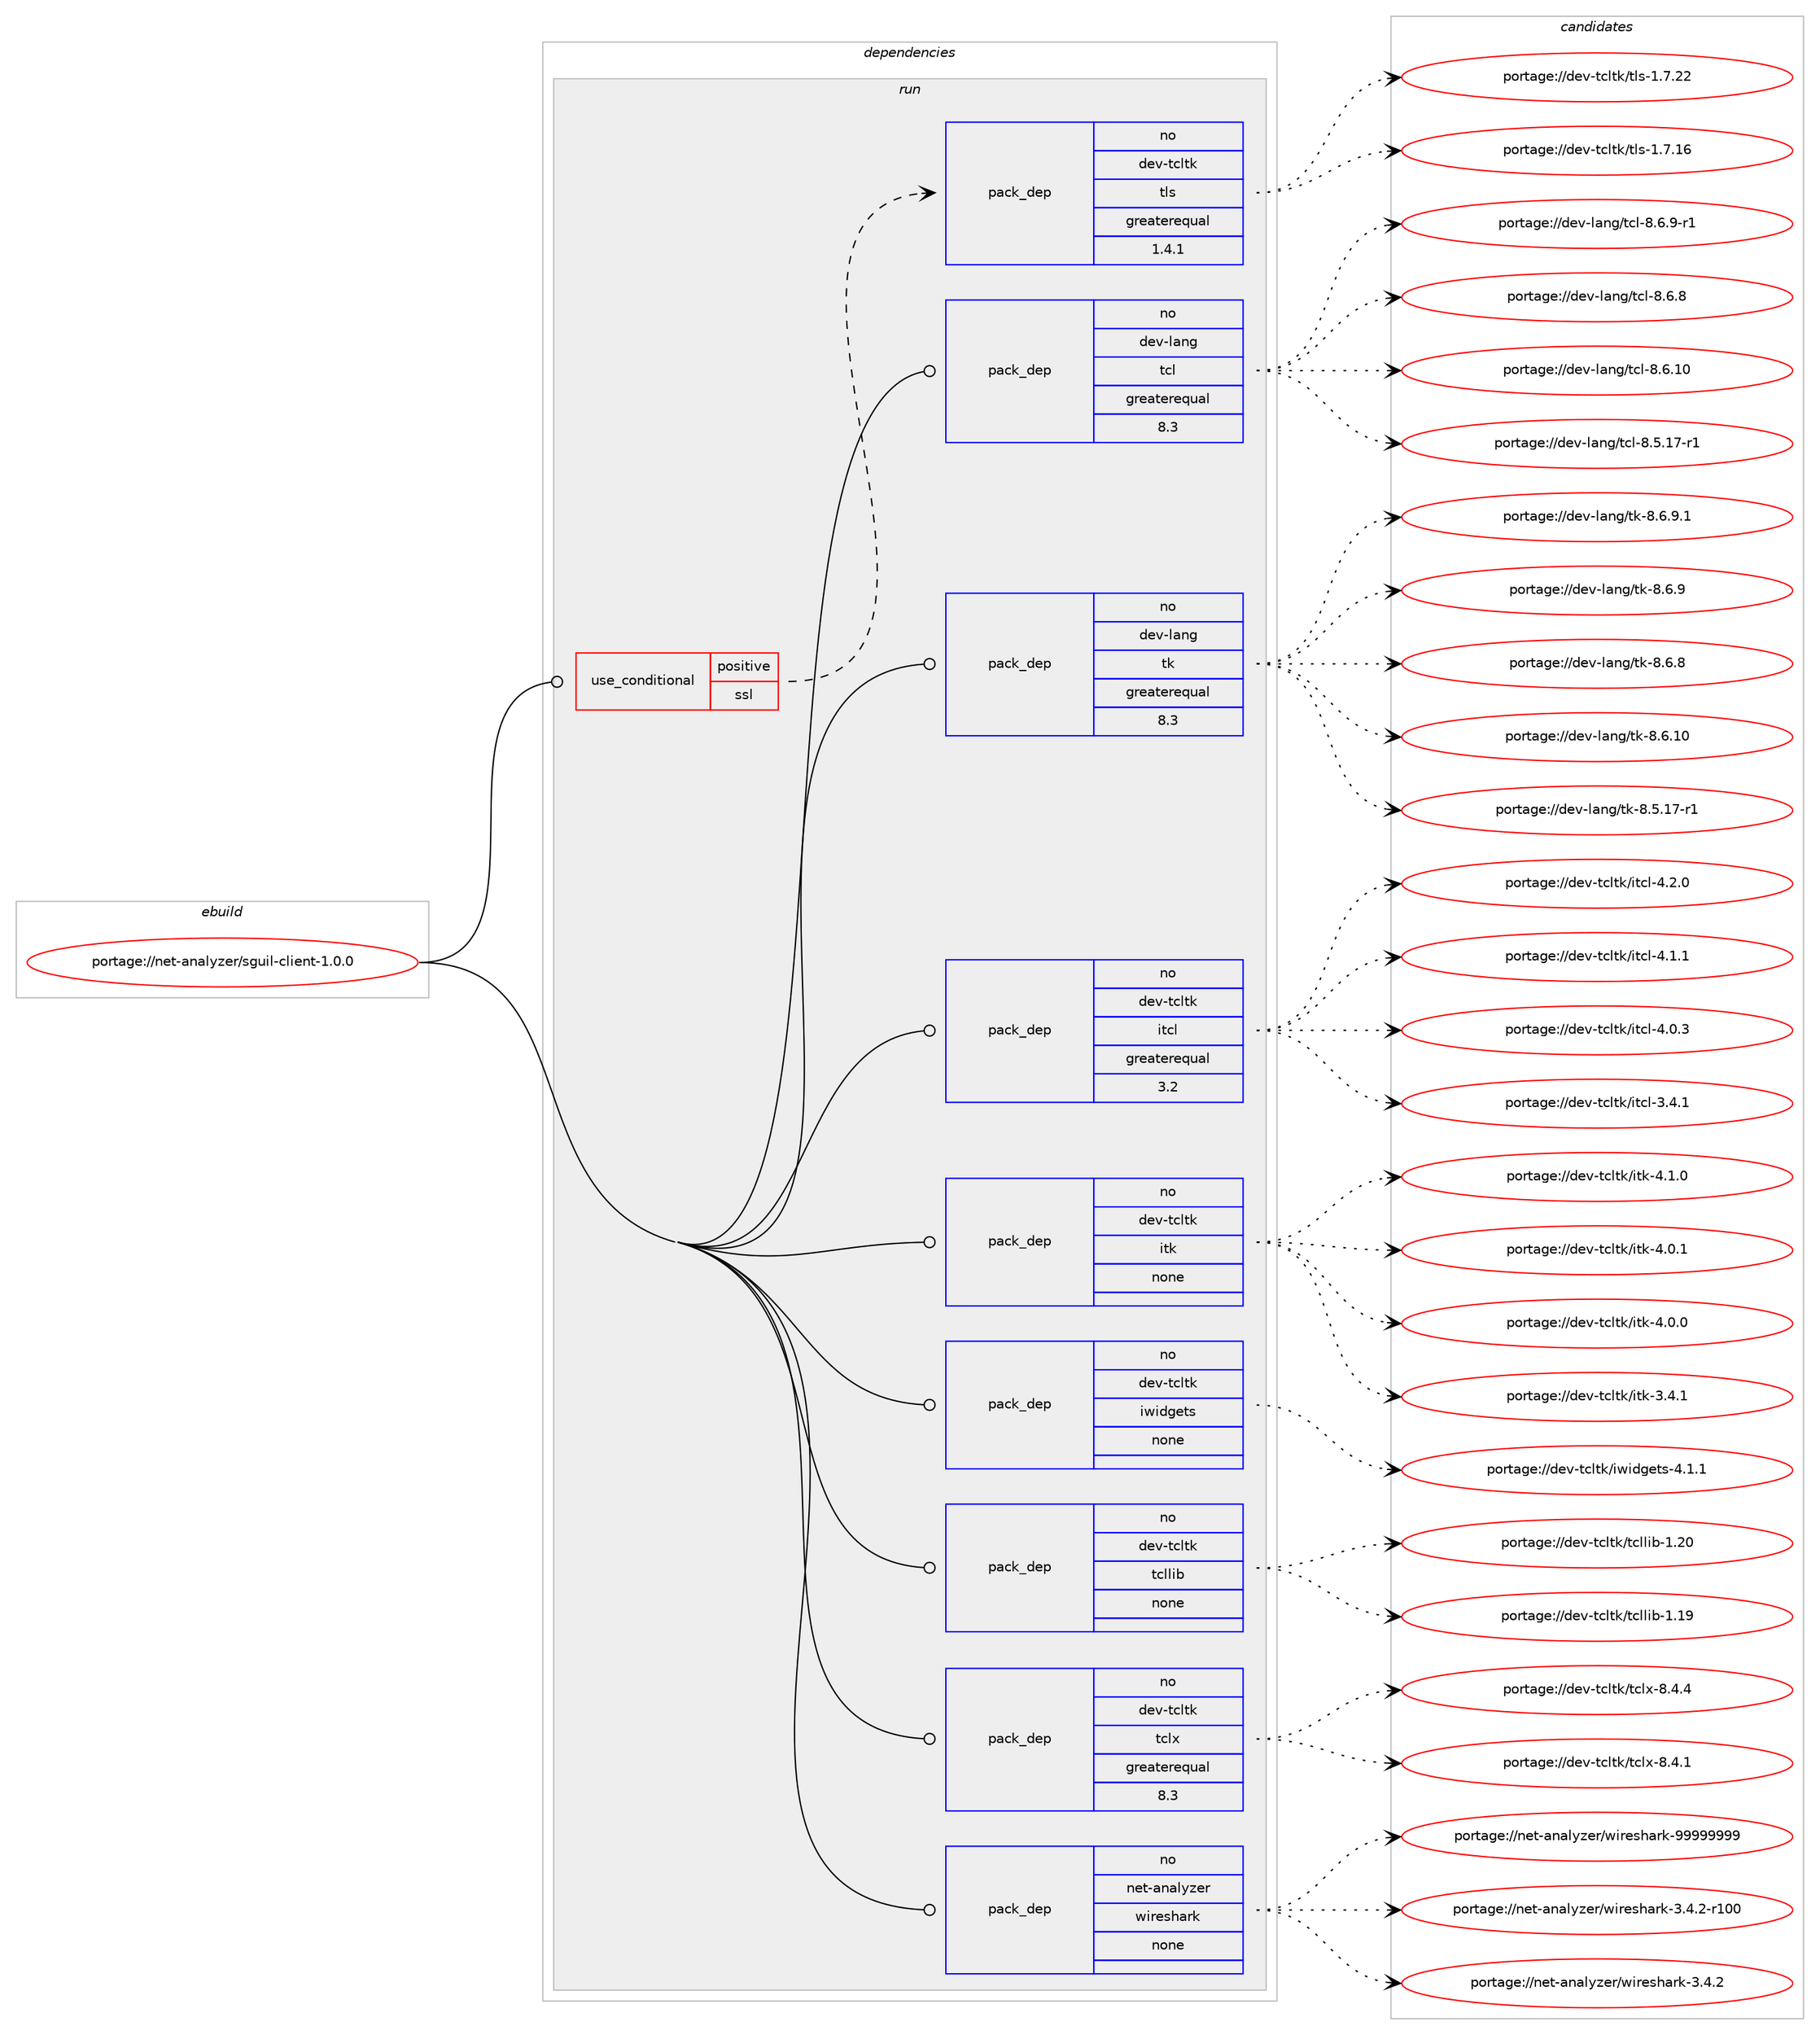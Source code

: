 digraph prolog {

# *************
# Graph options
# *************

newrank=true;
concentrate=true;
compound=true;
graph [rankdir=LR,fontname=Helvetica,fontsize=10,ranksep=1.5];#, ranksep=2.5, nodesep=0.2];
edge  [arrowhead=vee];
node  [fontname=Helvetica,fontsize=10];

# **********
# The ebuild
# **********

subgraph cluster_leftcol {
color=gray;
rank=same;
label=<<i>ebuild</i>>;
id [label="portage://net-analyzer/sguil-client-1.0.0", color=red, width=4, href="../net-analyzer/sguil-client-1.0.0.svg"];
}

# ****************
# The dependencies
# ****************

subgraph cluster_midcol {
color=gray;
label=<<i>dependencies</i>>;
subgraph cluster_compile {
fillcolor="#eeeeee";
style=filled;
label=<<i>compile</i>>;
}
subgraph cluster_compileandrun {
fillcolor="#eeeeee";
style=filled;
label=<<i>compile and run</i>>;
}
subgraph cluster_run {
fillcolor="#eeeeee";
style=filled;
label=<<i>run</i>>;
subgraph cond532 {
dependency3803 [label=<<TABLE BORDER="0" CELLBORDER="1" CELLSPACING="0" CELLPADDING="4"><TR><TD ROWSPAN="3" CELLPADDING="10">use_conditional</TD></TR><TR><TD>positive</TD></TR><TR><TD>ssl</TD></TR></TABLE>>, shape=none, color=red];
subgraph pack3145 {
dependency3804 [label=<<TABLE BORDER="0" CELLBORDER="1" CELLSPACING="0" CELLPADDING="4" WIDTH="220"><TR><TD ROWSPAN="6" CELLPADDING="30">pack_dep</TD></TR><TR><TD WIDTH="110">no</TD></TR><TR><TD>dev-tcltk</TD></TR><TR><TD>tls</TD></TR><TR><TD>greaterequal</TD></TR><TR><TD>1.4.1</TD></TR></TABLE>>, shape=none, color=blue];
}
dependency3803:e -> dependency3804:w [weight=20,style="dashed",arrowhead="vee"];
}
id:e -> dependency3803:w [weight=20,style="solid",arrowhead="odot"];
subgraph pack3146 {
dependency3805 [label=<<TABLE BORDER="0" CELLBORDER="1" CELLSPACING="0" CELLPADDING="4" WIDTH="220"><TR><TD ROWSPAN="6" CELLPADDING="30">pack_dep</TD></TR><TR><TD WIDTH="110">no</TD></TR><TR><TD>dev-lang</TD></TR><TR><TD>tcl</TD></TR><TR><TD>greaterequal</TD></TR><TR><TD>8.3</TD></TR></TABLE>>, shape=none, color=blue];
}
id:e -> dependency3805:w [weight=20,style="solid",arrowhead="odot"];
subgraph pack3147 {
dependency3806 [label=<<TABLE BORDER="0" CELLBORDER="1" CELLSPACING="0" CELLPADDING="4" WIDTH="220"><TR><TD ROWSPAN="6" CELLPADDING="30">pack_dep</TD></TR><TR><TD WIDTH="110">no</TD></TR><TR><TD>dev-lang</TD></TR><TR><TD>tk</TD></TR><TR><TD>greaterequal</TD></TR><TR><TD>8.3</TD></TR></TABLE>>, shape=none, color=blue];
}
id:e -> dependency3806:w [weight=20,style="solid",arrowhead="odot"];
subgraph pack3148 {
dependency3807 [label=<<TABLE BORDER="0" CELLBORDER="1" CELLSPACING="0" CELLPADDING="4" WIDTH="220"><TR><TD ROWSPAN="6" CELLPADDING="30">pack_dep</TD></TR><TR><TD WIDTH="110">no</TD></TR><TR><TD>dev-tcltk</TD></TR><TR><TD>itcl</TD></TR><TR><TD>greaterequal</TD></TR><TR><TD>3.2</TD></TR></TABLE>>, shape=none, color=blue];
}
id:e -> dependency3807:w [weight=20,style="solid",arrowhead="odot"];
subgraph pack3149 {
dependency3808 [label=<<TABLE BORDER="0" CELLBORDER="1" CELLSPACING="0" CELLPADDING="4" WIDTH="220"><TR><TD ROWSPAN="6" CELLPADDING="30">pack_dep</TD></TR><TR><TD WIDTH="110">no</TD></TR><TR><TD>dev-tcltk</TD></TR><TR><TD>itk</TD></TR><TR><TD>none</TD></TR><TR><TD></TD></TR></TABLE>>, shape=none, color=blue];
}
id:e -> dependency3808:w [weight=20,style="solid",arrowhead="odot"];
subgraph pack3150 {
dependency3809 [label=<<TABLE BORDER="0" CELLBORDER="1" CELLSPACING="0" CELLPADDING="4" WIDTH="220"><TR><TD ROWSPAN="6" CELLPADDING="30">pack_dep</TD></TR><TR><TD WIDTH="110">no</TD></TR><TR><TD>dev-tcltk</TD></TR><TR><TD>iwidgets</TD></TR><TR><TD>none</TD></TR><TR><TD></TD></TR></TABLE>>, shape=none, color=blue];
}
id:e -> dependency3809:w [weight=20,style="solid",arrowhead="odot"];
subgraph pack3151 {
dependency3810 [label=<<TABLE BORDER="0" CELLBORDER="1" CELLSPACING="0" CELLPADDING="4" WIDTH="220"><TR><TD ROWSPAN="6" CELLPADDING="30">pack_dep</TD></TR><TR><TD WIDTH="110">no</TD></TR><TR><TD>dev-tcltk</TD></TR><TR><TD>tcllib</TD></TR><TR><TD>none</TD></TR><TR><TD></TD></TR></TABLE>>, shape=none, color=blue];
}
id:e -> dependency3810:w [weight=20,style="solid",arrowhead="odot"];
subgraph pack3152 {
dependency3811 [label=<<TABLE BORDER="0" CELLBORDER="1" CELLSPACING="0" CELLPADDING="4" WIDTH="220"><TR><TD ROWSPAN="6" CELLPADDING="30">pack_dep</TD></TR><TR><TD WIDTH="110">no</TD></TR><TR><TD>dev-tcltk</TD></TR><TR><TD>tclx</TD></TR><TR><TD>greaterequal</TD></TR><TR><TD>8.3</TD></TR></TABLE>>, shape=none, color=blue];
}
id:e -> dependency3811:w [weight=20,style="solid",arrowhead="odot"];
subgraph pack3153 {
dependency3812 [label=<<TABLE BORDER="0" CELLBORDER="1" CELLSPACING="0" CELLPADDING="4" WIDTH="220"><TR><TD ROWSPAN="6" CELLPADDING="30">pack_dep</TD></TR><TR><TD WIDTH="110">no</TD></TR><TR><TD>net-analyzer</TD></TR><TR><TD>wireshark</TD></TR><TR><TD>none</TD></TR><TR><TD></TD></TR></TABLE>>, shape=none, color=blue];
}
id:e -> dependency3812:w [weight=20,style="solid",arrowhead="odot"];
}
}

# **************
# The candidates
# **************

subgraph cluster_choices {
rank=same;
color=gray;
label=<<i>candidates</i>>;

subgraph choice3145 {
color=black;
nodesep=1;
choice10010111845116991081161074711610811545494655465050 [label="portage://dev-tcltk/tls-1.7.22", color=red, width=4,href="../dev-tcltk/tls-1.7.22.svg"];
choice10010111845116991081161074711610811545494655464954 [label="portage://dev-tcltk/tls-1.7.16", color=red, width=4,href="../dev-tcltk/tls-1.7.16.svg"];
dependency3804:e -> choice10010111845116991081161074711610811545494655465050:w [style=dotted,weight="100"];
dependency3804:e -> choice10010111845116991081161074711610811545494655464954:w [style=dotted,weight="100"];
}
subgraph choice3146 {
color=black;
nodesep=1;
choice100101118451089711010347116991084556465446574511449 [label="portage://dev-lang/tcl-8.6.9-r1", color=red, width=4,href="../dev-lang/tcl-8.6.9-r1.svg"];
choice10010111845108971101034711699108455646544656 [label="portage://dev-lang/tcl-8.6.8", color=red, width=4,href="../dev-lang/tcl-8.6.8.svg"];
choice1001011184510897110103471169910845564654464948 [label="portage://dev-lang/tcl-8.6.10", color=red, width=4,href="../dev-lang/tcl-8.6.10.svg"];
choice10010111845108971101034711699108455646534649554511449 [label="portage://dev-lang/tcl-8.5.17-r1", color=red, width=4,href="../dev-lang/tcl-8.5.17-r1.svg"];
dependency3805:e -> choice100101118451089711010347116991084556465446574511449:w [style=dotted,weight="100"];
dependency3805:e -> choice10010111845108971101034711699108455646544656:w [style=dotted,weight="100"];
dependency3805:e -> choice1001011184510897110103471169910845564654464948:w [style=dotted,weight="100"];
dependency3805:e -> choice10010111845108971101034711699108455646534649554511449:w [style=dotted,weight="100"];
}
subgraph choice3147 {
color=black;
nodesep=1;
choice1001011184510897110103471161074556465446574649 [label="portage://dev-lang/tk-8.6.9.1", color=red, width=4,href="../dev-lang/tk-8.6.9.1.svg"];
choice100101118451089711010347116107455646544657 [label="portage://dev-lang/tk-8.6.9", color=red, width=4,href="../dev-lang/tk-8.6.9.svg"];
choice100101118451089711010347116107455646544656 [label="portage://dev-lang/tk-8.6.8", color=red, width=4,href="../dev-lang/tk-8.6.8.svg"];
choice10010111845108971101034711610745564654464948 [label="portage://dev-lang/tk-8.6.10", color=red, width=4,href="../dev-lang/tk-8.6.10.svg"];
choice100101118451089711010347116107455646534649554511449 [label="portage://dev-lang/tk-8.5.17-r1", color=red, width=4,href="../dev-lang/tk-8.5.17-r1.svg"];
dependency3806:e -> choice1001011184510897110103471161074556465446574649:w [style=dotted,weight="100"];
dependency3806:e -> choice100101118451089711010347116107455646544657:w [style=dotted,weight="100"];
dependency3806:e -> choice100101118451089711010347116107455646544656:w [style=dotted,weight="100"];
dependency3806:e -> choice10010111845108971101034711610745564654464948:w [style=dotted,weight="100"];
dependency3806:e -> choice100101118451089711010347116107455646534649554511449:w [style=dotted,weight="100"];
}
subgraph choice3148 {
color=black;
nodesep=1;
choice10010111845116991081161074710511699108455246504648 [label="portage://dev-tcltk/itcl-4.2.0", color=red, width=4,href="../dev-tcltk/itcl-4.2.0.svg"];
choice10010111845116991081161074710511699108455246494649 [label="portage://dev-tcltk/itcl-4.1.1", color=red, width=4,href="../dev-tcltk/itcl-4.1.1.svg"];
choice10010111845116991081161074710511699108455246484651 [label="portage://dev-tcltk/itcl-4.0.3", color=red, width=4,href="../dev-tcltk/itcl-4.0.3.svg"];
choice10010111845116991081161074710511699108455146524649 [label="portage://dev-tcltk/itcl-3.4.1", color=red, width=4,href="../dev-tcltk/itcl-3.4.1.svg"];
dependency3807:e -> choice10010111845116991081161074710511699108455246504648:w [style=dotted,weight="100"];
dependency3807:e -> choice10010111845116991081161074710511699108455246494649:w [style=dotted,weight="100"];
dependency3807:e -> choice10010111845116991081161074710511699108455246484651:w [style=dotted,weight="100"];
dependency3807:e -> choice10010111845116991081161074710511699108455146524649:w [style=dotted,weight="100"];
}
subgraph choice3149 {
color=black;
nodesep=1;
choice100101118451169910811610747105116107455246494648 [label="portage://dev-tcltk/itk-4.1.0", color=red, width=4,href="../dev-tcltk/itk-4.1.0.svg"];
choice100101118451169910811610747105116107455246484649 [label="portage://dev-tcltk/itk-4.0.1", color=red, width=4,href="../dev-tcltk/itk-4.0.1.svg"];
choice100101118451169910811610747105116107455246484648 [label="portage://dev-tcltk/itk-4.0.0", color=red, width=4,href="../dev-tcltk/itk-4.0.0.svg"];
choice100101118451169910811610747105116107455146524649 [label="portage://dev-tcltk/itk-3.4.1", color=red, width=4,href="../dev-tcltk/itk-3.4.1.svg"];
dependency3808:e -> choice100101118451169910811610747105116107455246494648:w [style=dotted,weight="100"];
dependency3808:e -> choice100101118451169910811610747105116107455246484649:w [style=dotted,weight="100"];
dependency3808:e -> choice100101118451169910811610747105116107455246484648:w [style=dotted,weight="100"];
dependency3808:e -> choice100101118451169910811610747105116107455146524649:w [style=dotted,weight="100"];
}
subgraph choice3150 {
color=black;
nodesep=1;
choice100101118451169910811610747105119105100103101116115455246494649 [label="portage://dev-tcltk/iwidgets-4.1.1", color=red, width=4,href="../dev-tcltk/iwidgets-4.1.1.svg"];
dependency3809:e -> choice100101118451169910811610747105119105100103101116115455246494649:w [style=dotted,weight="100"];
}
subgraph choice3151 {
color=black;
nodesep=1;
choice10010111845116991081161074711699108108105984549465048 [label="portage://dev-tcltk/tcllib-1.20", color=red, width=4,href="../dev-tcltk/tcllib-1.20.svg"];
choice10010111845116991081161074711699108108105984549464957 [label="portage://dev-tcltk/tcllib-1.19", color=red, width=4,href="../dev-tcltk/tcllib-1.19.svg"];
dependency3810:e -> choice10010111845116991081161074711699108108105984549465048:w [style=dotted,weight="100"];
dependency3810:e -> choice10010111845116991081161074711699108108105984549464957:w [style=dotted,weight="100"];
}
subgraph choice3152 {
color=black;
nodesep=1;
choice10010111845116991081161074711699108120455646524652 [label="portage://dev-tcltk/tclx-8.4.4", color=red, width=4,href="../dev-tcltk/tclx-8.4.4.svg"];
choice10010111845116991081161074711699108120455646524649 [label="portage://dev-tcltk/tclx-8.4.1", color=red, width=4,href="../dev-tcltk/tclx-8.4.1.svg"];
dependency3811:e -> choice10010111845116991081161074711699108120455646524652:w [style=dotted,weight="100"];
dependency3811:e -> choice10010111845116991081161074711699108120455646524649:w [style=dotted,weight="100"];
}
subgraph choice3153 {
color=black;
nodesep=1;
choice1101011164597110971081211221011144711910511410111510497114107455757575757575757 [label="portage://net-analyzer/wireshark-99999999", color=red, width=4,href="../net-analyzer/wireshark-99999999.svg"];
choice110101116459711097108121122101114471191051141011151049711410745514652465045114494848 [label="portage://net-analyzer/wireshark-3.4.2-r100", color=red, width=4,href="../net-analyzer/wireshark-3.4.2-r100.svg"];
choice1101011164597110971081211221011144711910511410111510497114107455146524650 [label="portage://net-analyzer/wireshark-3.4.2", color=red, width=4,href="../net-analyzer/wireshark-3.4.2.svg"];
dependency3812:e -> choice1101011164597110971081211221011144711910511410111510497114107455757575757575757:w [style=dotted,weight="100"];
dependency3812:e -> choice110101116459711097108121122101114471191051141011151049711410745514652465045114494848:w [style=dotted,weight="100"];
dependency3812:e -> choice1101011164597110971081211221011144711910511410111510497114107455146524650:w [style=dotted,weight="100"];
}
}

}
